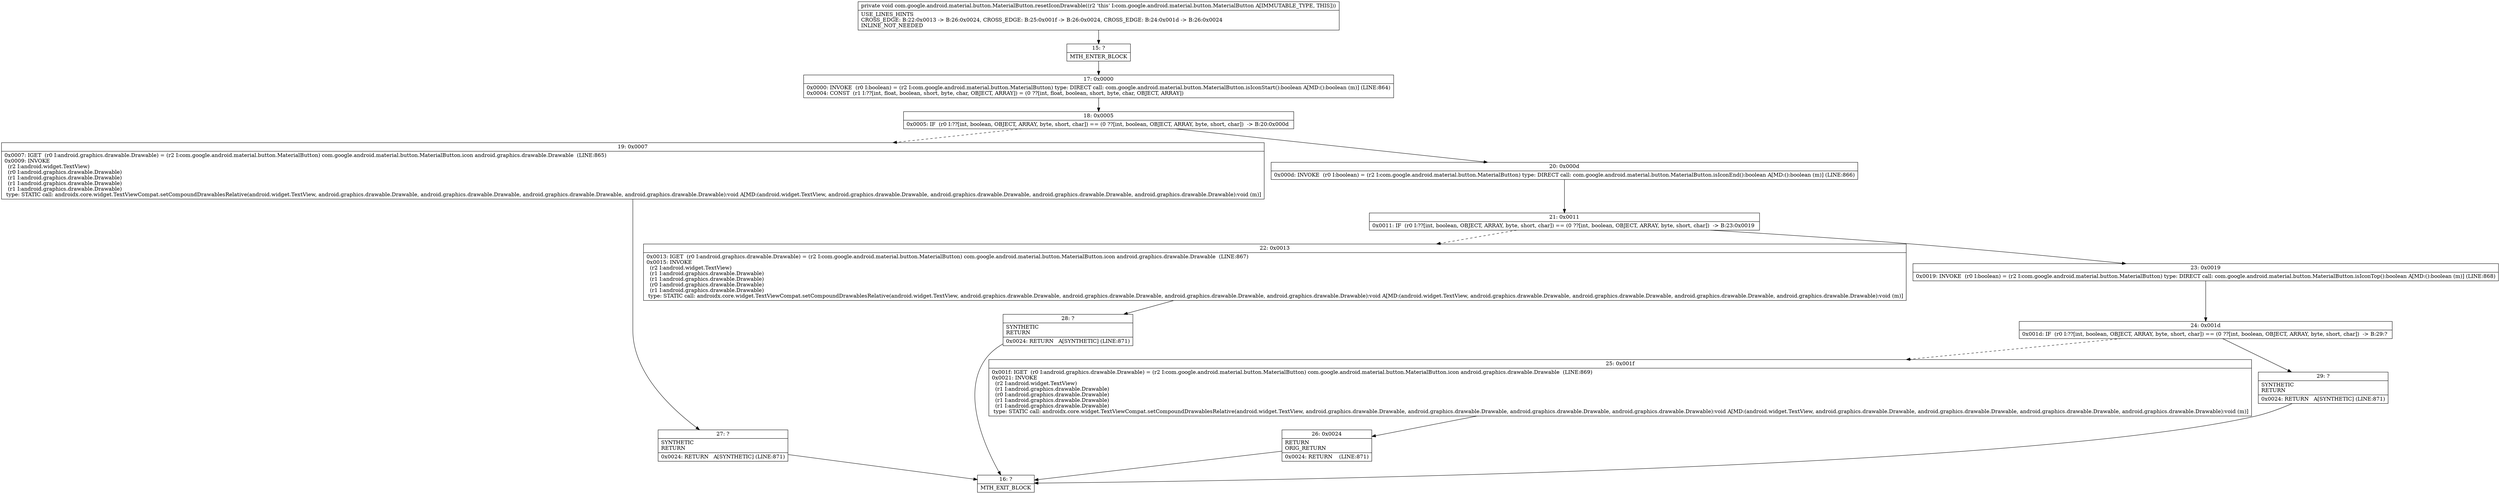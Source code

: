 digraph "CFG forcom.google.android.material.button.MaterialButton.resetIconDrawable()V" {
Node_15 [shape=record,label="{15\:\ ?|MTH_ENTER_BLOCK\l}"];
Node_17 [shape=record,label="{17\:\ 0x0000|0x0000: INVOKE  (r0 I:boolean) = (r2 I:com.google.android.material.button.MaterialButton) type: DIRECT call: com.google.android.material.button.MaterialButton.isIconStart():boolean A[MD:():boolean (m)] (LINE:864)\l0x0004: CONST  (r1 I:??[int, float, boolean, short, byte, char, OBJECT, ARRAY]) = (0 ??[int, float, boolean, short, byte, char, OBJECT, ARRAY]) \l}"];
Node_18 [shape=record,label="{18\:\ 0x0005|0x0005: IF  (r0 I:??[int, boolean, OBJECT, ARRAY, byte, short, char]) == (0 ??[int, boolean, OBJECT, ARRAY, byte, short, char])  \-\> B:20:0x000d \l}"];
Node_19 [shape=record,label="{19\:\ 0x0007|0x0007: IGET  (r0 I:android.graphics.drawable.Drawable) = (r2 I:com.google.android.material.button.MaterialButton) com.google.android.material.button.MaterialButton.icon android.graphics.drawable.Drawable  (LINE:865)\l0x0009: INVOKE  \l  (r2 I:android.widget.TextView)\l  (r0 I:android.graphics.drawable.Drawable)\l  (r1 I:android.graphics.drawable.Drawable)\l  (r1 I:android.graphics.drawable.Drawable)\l  (r1 I:android.graphics.drawable.Drawable)\l type: STATIC call: androidx.core.widget.TextViewCompat.setCompoundDrawablesRelative(android.widget.TextView, android.graphics.drawable.Drawable, android.graphics.drawable.Drawable, android.graphics.drawable.Drawable, android.graphics.drawable.Drawable):void A[MD:(android.widget.TextView, android.graphics.drawable.Drawable, android.graphics.drawable.Drawable, android.graphics.drawable.Drawable, android.graphics.drawable.Drawable):void (m)]\l}"];
Node_27 [shape=record,label="{27\:\ ?|SYNTHETIC\lRETURN\l|0x0024: RETURN   A[SYNTHETIC] (LINE:871)\l}"];
Node_16 [shape=record,label="{16\:\ ?|MTH_EXIT_BLOCK\l}"];
Node_20 [shape=record,label="{20\:\ 0x000d|0x000d: INVOKE  (r0 I:boolean) = (r2 I:com.google.android.material.button.MaterialButton) type: DIRECT call: com.google.android.material.button.MaterialButton.isIconEnd():boolean A[MD:():boolean (m)] (LINE:866)\l}"];
Node_21 [shape=record,label="{21\:\ 0x0011|0x0011: IF  (r0 I:??[int, boolean, OBJECT, ARRAY, byte, short, char]) == (0 ??[int, boolean, OBJECT, ARRAY, byte, short, char])  \-\> B:23:0x0019 \l}"];
Node_22 [shape=record,label="{22\:\ 0x0013|0x0013: IGET  (r0 I:android.graphics.drawable.Drawable) = (r2 I:com.google.android.material.button.MaterialButton) com.google.android.material.button.MaterialButton.icon android.graphics.drawable.Drawable  (LINE:867)\l0x0015: INVOKE  \l  (r2 I:android.widget.TextView)\l  (r1 I:android.graphics.drawable.Drawable)\l  (r1 I:android.graphics.drawable.Drawable)\l  (r0 I:android.graphics.drawable.Drawable)\l  (r1 I:android.graphics.drawable.Drawable)\l type: STATIC call: androidx.core.widget.TextViewCompat.setCompoundDrawablesRelative(android.widget.TextView, android.graphics.drawable.Drawable, android.graphics.drawable.Drawable, android.graphics.drawable.Drawable, android.graphics.drawable.Drawable):void A[MD:(android.widget.TextView, android.graphics.drawable.Drawable, android.graphics.drawable.Drawable, android.graphics.drawable.Drawable, android.graphics.drawable.Drawable):void (m)]\l}"];
Node_28 [shape=record,label="{28\:\ ?|SYNTHETIC\lRETURN\l|0x0024: RETURN   A[SYNTHETIC] (LINE:871)\l}"];
Node_23 [shape=record,label="{23\:\ 0x0019|0x0019: INVOKE  (r0 I:boolean) = (r2 I:com.google.android.material.button.MaterialButton) type: DIRECT call: com.google.android.material.button.MaterialButton.isIconTop():boolean A[MD:():boolean (m)] (LINE:868)\l}"];
Node_24 [shape=record,label="{24\:\ 0x001d|0x001d: IF  (r0 I:??[int, boolean, OBJECT, ARRAY, byte, short, char]) == (0 ??[int, boolean, OBJECT, ARRAY, byte, short, char])  \-\> B:29:? \l}"];
Node_25 [shape=record,label="{25\:\ 0x001f|0x001f: IGET  (r0 I:android.graphics.drawable.Drawable) = (r2 I:com.google.android.material.button.MaterialButton) com.google.android.material.button.MaterialButton.icon android.graphics.drawable.Drawable  (LINE:869)\l0x0021: INVOKE  \l  (r2 I:android.widget.TextView)\l  (r1 I:android.graphics.drawable.Drawable)\l  (r0 I:android.graphics.drawable.Drawable)\l  (r1 I:android.graphics.drawable.Drawable)\l  (r1 I:android.graphics.drawable.Drawable)\l type: STATIC call: androidx.core.widget.TextViewCompat.setCompoundDrawablesRelative(android.widget.TextView, android.graphics.drawable.Drawable, android.graphics.drawable.Drawable, android.graphics.drawable.Drawable, android.graphics.drawable.Drawable):void A[MD:(android.widget.TextView, android.graphics.drawable.Drawable, android.graphics.drawable.Drawable, android.graphics.drawable.Drawable, android.graphics.drawable.Drawable):void (m)]\l}"];
Node_26 [shape=record,label="{26\:\ 0x0024|RETURN\lORIG_RETURN\l|0x0024: RETURN    (LINE:871)\l}"];
Node_29 [shape=record,label="{29\:\ ?|SYNTHETIC\lRETURN\l|0x0024: RETURN   A[SYNTHETIC] (LINE:871)\l}"];
MethodNode[shape=record,label="{private void com.google.android.material.button.MaterialButton.resetIconDrawable((r2 'this' I:com.google.android.material.button.MaterialButton A[IMMUTABLE_TYPE, THIS]))  | USE_LINES_HINTS\lCROSS_EDGE: B:22:0x0013 \-\> B:26:0x0024, CROSS_EDGE: B:25:0x001f \-\> B:26:0x0024, CROSS_EDGE: B:24:0x001d \-\> B:26:0x0024\lINLINE_NOT_NEEDED\l}"];
MethodNode -> Node_15;Node_15 -> Node_17;
Node_17 -> Node_18;
Node_18 -> Node_19[style=dashed];
Node_18 -> Node_20;
Node_19 -> Node_27;
Node_27 -> Node_16;
Node_20 -> Node_21;
Node_21 -> Node_22[style=dashed];
Node_21 -> Node_23;
Node_22 -> Node_28;
Node_28 -> Node_16;
Node_23 -> Node_24;
Node_24 -> Node_25[style=dashed];
Node_24 -> Node_29;
Node_25 -> Node_26;
Node_26 -> Node_16;
Node_29 -> Node_16;
}

